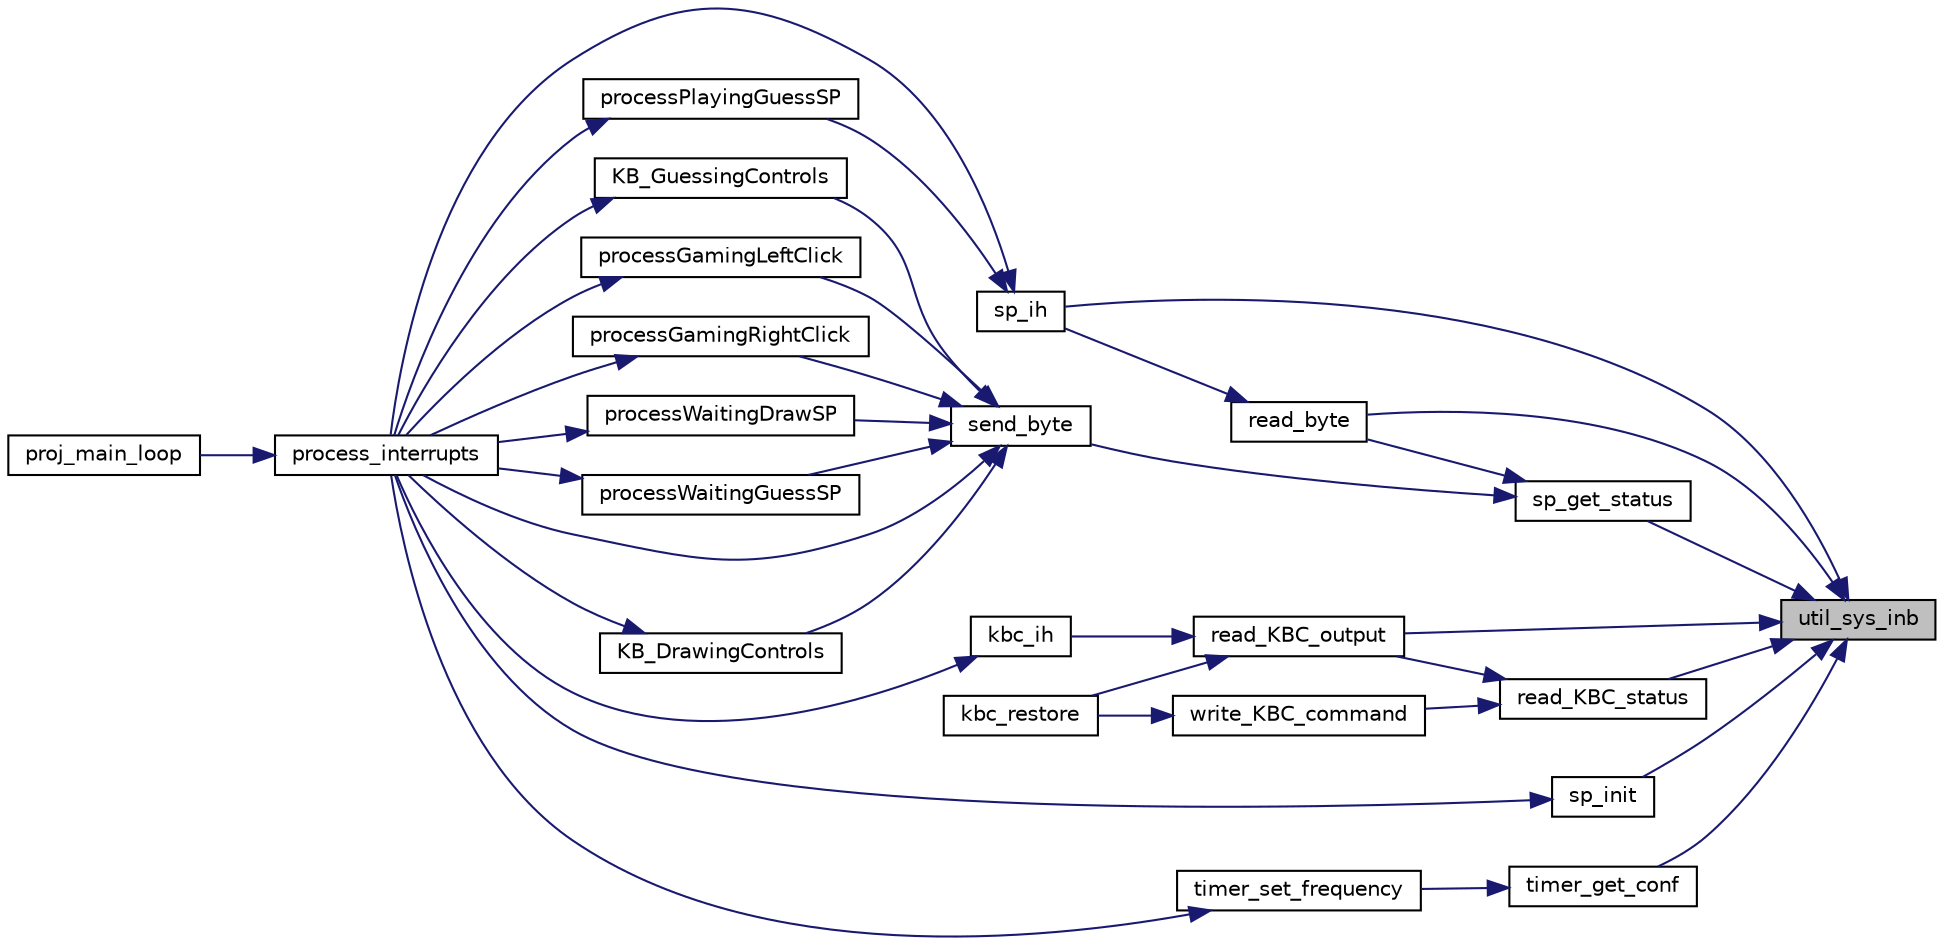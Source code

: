 digraph "util_sys_inb"
{
 // LATEX_PDF_SIZE
  edge [fontname="Helvetica",fontsize="10",labelfontname="Helvetica",labelfontsize="10"];
  node [fontname="Helvetica",fontsize="10",shape=record];
  rankdir="RL";
  Node1 [label="util_sys_inb",height=0.2,width=0.4,color="black", fillcolor="grey75", style="filled", fontcolor="black",tooltip="This function reads from the specified port and transforms the recevied value into an 8 bit number;."];
  Node1 -> Node2 [dir="back",color="midnightblue",fontsize="10",style="solid"];
  Node2 [label="read_byte",height=0.2,width=0.4,color="black", fillcolor="white", style="filled",URL="$serial_port_8c.html#a0f2fa0bd6d33cf6b49390a96ff0192e5",tooltip="This function reads a byte from the serial port and pushes it to the received data queue."];
  Node2 -> Node3 [dir="back",color="midnightblue",fontsize="10",style="solid"];
  Node3 [label="sp_ih",height=0.2,width=0.4,color="black", fillcolor="white", style="filled",URL="$serial_port_8c.html#af6cc263493df7caac7bd7d0be6b50635",tooltip="Serial ports's interrupt handler."];
  Node3 -> Node4 [dir="back",color="midnightblue",fontsize="10",style="solid"];
  Node4 [label="process_interrupts",height=0.2,width=0.4,color="black", fillcolor="white", style="filled",URL="$main_8c.html#a9c74859d9e32b26fca9274d294eff910",tooltip=" "];
  Node4 -> Node5 [dir="back",color="midnightblue",fontsize="10",style="solid"];
  Node5 [label="proj_main_loop",height=0.2,width=0.4,color="black", fillcolor="white", style="filled",URL="$main_8c.html#a2a16f651eccbd248e1ad3b3b924b143b",tooltip=" "];
  Node3 -> Node6 [dir="back",color="midnightblue",fontsize="10",style="solid"];
  Node6 [label="processPlayingGuessSP",height=0.2,width=0.4,color="black", fillcolor="white", style="filled",URL="$serial_port_8c.html#a6a93d1d284d0c1558b521772388ef5fb",tooltip="This function determines what a given byte received from the serial port should be used for while pla..."];
  Node6 -> Node4 [dir="back",color="midnightblue",fontsize="10",style="solid"];
  Node1 -> Node7 [dir="back",color="midnightblue",fontsize="10",style="solid"];
  Node7 [label="read_KBC_output",height=0.2,width=0.4,color="black", fillcolor="white", style="filled",URL="$keyboard_8c.html#a2a43cda4f3f1e4a217efa830e01d4e4d",tooltip="This function reads the content in the specified port."];
  Node7 -> Node8 [dir="back",color="midnightblue",fontsize="10",style="solid"];
  Node8 [label="kbc_ih",height=0.2,width=0.4,color="black", fillcolor="white", style="filled",URL="$keyboard_8c.html#aea970a154161a35f6894898a092ed70a",tooltip="Keyboard's interrupt handler."];
  Node8 -> Node4 [dir="back",color="midnightblue",fontsize="10",style="solid"];
  Node7 -> Node9 [dir="back",color="midnightblue",fontsize="10",style="solid"];
  Node9 [label="kbc_restore",height=0.2,width=0.4,color="black", fillcolor="white", style="filled",URL="$keyboard_8c.html#aadded535aadcef84a6ed404780215328",tooltip="Restore the KBC configuration to MINIX's default."];
  Node1 -> Node10 [dir="back",color="midnightblue",fontsize="10",style="solid"];
  Node10 [label="read_KBC_status",height=0.2,width=0.4,color="black", fillcolor="white", style="filled",URL="$keyboard_8c.html#ac024af91b156e4fc61ee3886b891de21",tooltip="This function reads the status of the KBC."];
  Node10 -> Node7 [dir="back",color="midnightblue",fontsize="10",style="solid"];
  Node10 -> Node11 [dir="back",color="midnightblue",fontsize="10",style="solid"];
  Node11 [label="write_KBC_command",height=0.2,width=0.4,color="black", fillcolor="white", style="filled",URL="$keyboard_8c.html#a34b653b3939fffe883c903cdadb36d3a",tooltip="This function writes a command to the specified port."];
  Node11 -> Node9 [dir="back",color="midnightblue",fontsize="10",style="solid"];
  Node1 -> Node12 [dir="back",color="midnightblue",fontsize="10",style="solid"];
  Node12 [label="sp_get_status",height=0.2,width=0.4,color="black", fillcolor="white", style="filled",URL="$serial_port_8c.html#a345aef3f6a10f62322b353279a08d690",tooltip="This function reads the status of the serial port."];
  Node12 -> Node2 [dir="back",color="midnightblue",fontsize="10",style="solid"];
  Node12 -> Node13 [dir="back",color="midnightblue",fontsize="10",style="solid"];
  Node13 [label="send_byte",height=0.2,width=0.4,color="black", fillcolor="white", style="filled",URL="$serial_port_8c.html#af26804966e7098d673255be2b3985449",tooltip="This function sends a byte through the serial port."];
  Node13 -> Node14 [dir="back",color="midnightblue",fontsize="10",style="solid"];
  Node14 [label="KB_DrawingControls",height=0.2,width=0.4,color="black", fillcolor="white", style="filled",URL="$drawing_8c.html#a01547608c10f80c48d70f71f41efb741",tooltip="This function process the pressing of jeys by the player and realizes the function correct action for..."];
  Node14 -> Node4 [dir="back",color="midnightblue",fontsize="10",style="solid"];
  Node13 -> Node15 [dir="back",color="midnightblue",fontsize="10",style="solid"];
  Node15 [label="KB_GuessingControls",height=0.2,width=0.4,color="black", fillcolor="white", style="filled",URL="$guessing_8c.html#a710678f0d413e61a96be3b39bf14838f",tooltip="This function process the pressing of jeys by the player and realizes the function correct action for..."];
  Node15 -> Node4 [dir="back",color="midnightblue",fontsize="10",style="solid"];
  Node13 -> Node4 [dir="back",color="midnightblue",fontsize="10",style="solid"];
  Node13 -> Node16 [dir="back",color="midnightblue",fontsize="10",style="solid"];
  Node16 [label="processGamingLeftClick",height=0.2,width=0.4,color="black", fillcolor="white", style="filled",URL="$drawing_8c.html#a91a437d267e8f431fdc48f38020cd7d2",tooltip="This function process left clicks on the draw page, it verifeis where the player clicked and realizes..."];
  Node16 -> Node4 [dir="back",color="midnightblue",fontsize="10",style="solid"];
  Node13 -> Node17 [dir="back",color="midnightblue",fontsize="10",style="solid"];
  Node17 [label="processGamingRightClick",height=0.2,width=0.4,color="black", fillcolor="white", style="filled",URL="$drawing_8c.html#a02386551bfca56575b414789cd774a08",tooltip="This function process right clicks on the draw page, it verifeis where the player clicked and realize..."];
  Node17 -> Node4 [dir="back",color="midnightblue",fontsize="10",style="solid"];
  Node13 -> Node18 [dir="back",color="midnightblue",fontsize="10",style="solid"];
  Node18 [label="processWaitingDrawSP",height=0.2,width=0.4,color="black", fillcolor="white", style="filled",URL="$serial_port_8c.html#a2042007baf9a4bf12a65c04063e8229b",tooltip="This function determines what a given byte received from the serial port should be used for while wai..."];
  Node18 -> Node4 [dir="back",color="midnightblue",fontsize="10",style="solid"];
  Node13 -> Node19 [dir="back",color="midnightblue",fontsize="10",style="solid"];
  Node19 [label="processWaitingGuessSP",height=0.2,width=0.4,color="black", fillcolor="white", style="filled",URL="$serial_port_8c.html#ae28c8fe14612092c9d38642386ff0300",tooltip="This function determines what a given byte received from the serial port should be used for while wai..."];
  Node19 -> Node4 [dir="back",color="midnightblue",fontsize="10",style="solid"];
  Node1 -> Node3 [dir="back",color="midnightblue",fontsize="10",style="solid"];
  Node1 -> Node20 [dir="back",color="midnightblue",fontsize="10",style="solid"];
  Node20 [label="sp_init",height=0.2,width=0.4,color="black", fillcolor="white", style="filled",URL="$serial_port_8c.html#a413c45b134b03a909b49aa3b5b2bd003",tooltip="This function initializes the serial port, enabling interrupts and creating the received data queue."];
  Node20 -> Node4 [dir="back",color="midnightblue",fontsize="10",style="solid"];
  Node1 -> Node21 [dir="back",color="midnightblue",fontsize="10",style="solid"];
  Node21 [label="timer_get_conf",height=0.2,width=0.4,color="black", fillcolor="white", style="filled",URL="$timer_8c.html#a703c60b40c8c49607d6ecb6fef82d27a",tooltip="this function reads from the timer given by input its status"];
  Node21 -> Node22 [dir="back",color="midnightblue",fontsize="10",style="solid"];
  Node22 [label="timer_set_frequency",height=0.2,width=0.4,color="black", fillcolor="white", style="filled",URL="$timer_8c.html#af2c04fa8e97ffa748fd3f612886a92a7",tooltip=" "];
  Node22 -> Node4 [dir="back",color="midnightblue",fontsize="10",style="solid"];
}
